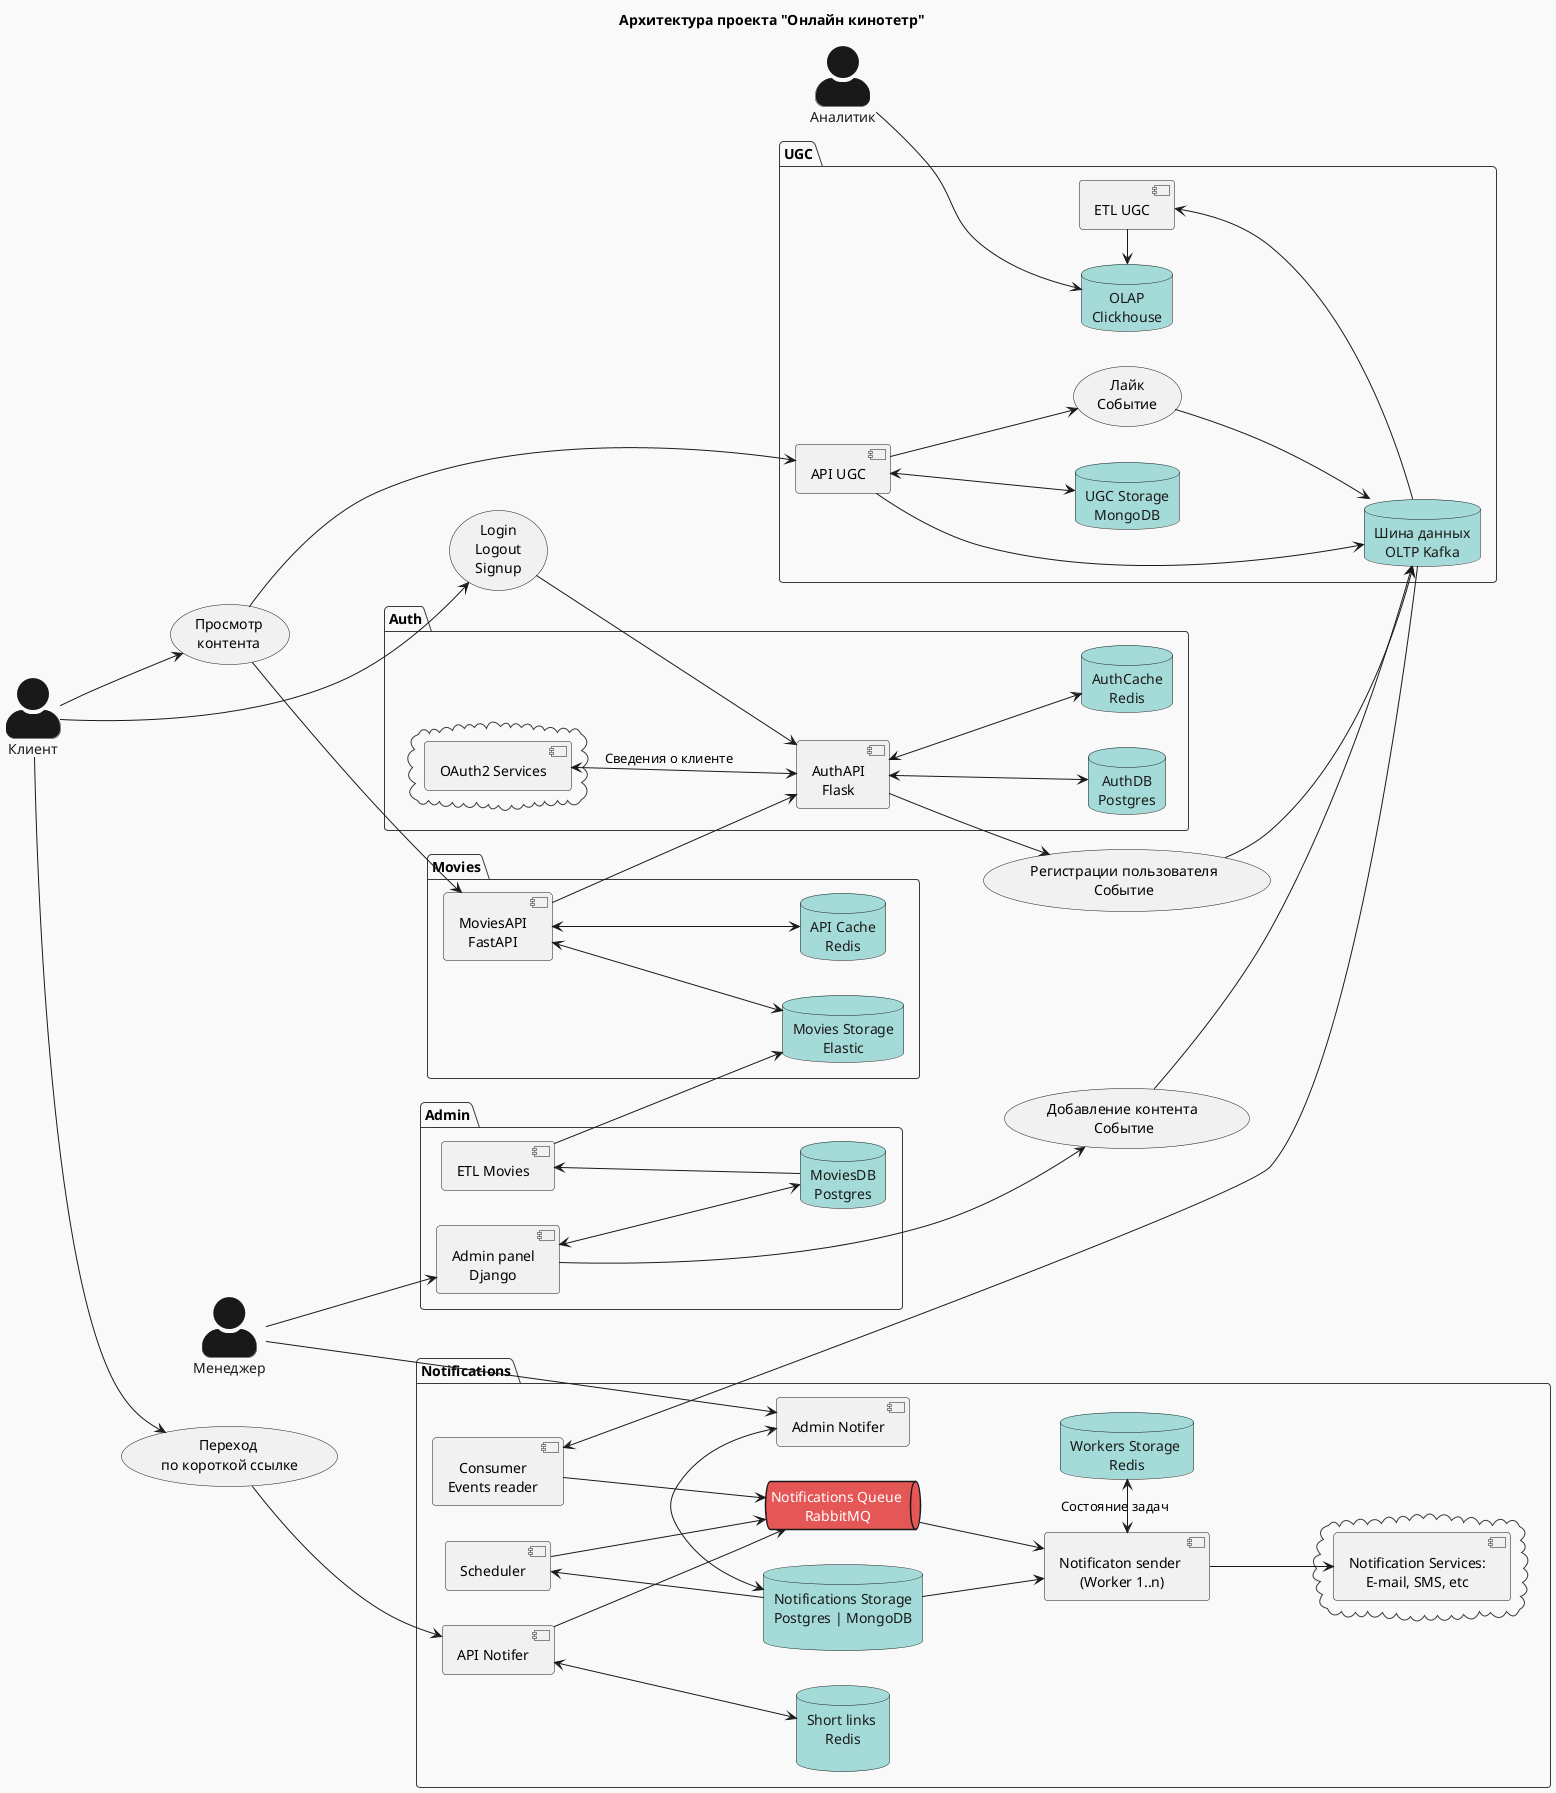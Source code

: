 @startuml
!theme mars
skinparam componentStyle uml2
skinparam actorStyle awesome
skinparam defaultTextAlignment center
left to right direction
' top to bottom direction

title Архитектура проекта "Онлайн кинотетр"

:Клиент: as CC
:Менеджер: as MC
:Аналитик: as AC 

usecase "Login\nLogout\nSignup" as auth
usecase "Просмотр\nконтента" as content
usecase "Переход \nпо короткой ссылке" as short_link
usecase "Добавление контента \nСобытие" as new_content
usecase "Регистрации пользователя\nСобытие" as new_user

CC --> auth
CC --> content
CC --> short_link


package Auth {
cloud {
[OAuth2 Services] as oauth2
}
[AuthAPI\nFlask] as AuthAPI
database "AuthCache\nRedis" as AuthCache
database "AuthDB\nPostgres" as AuthDB
AuthAPI <--> AuthCache
AuthAPI <--> AuthDB

oauth2 <--> AuthAPI: Cведения о клиенте
auth --> AuthAPI
}

package Movies {
[MoviesAPI\nFastAPI] as MoviesAPI
database "Movies Storage\nElastic" as ES
database "API Cache\nRedis" as redis
MoviesAPI <--> ES
MoviesAPI <--> redis
}
content --> MoviesAPI
MoviesAPI --> AuthAPI

package Admin {
component "Admin panel\nDjango" as Django
database "MoviesDB\nPostgres" as MoviesDB
Django <--> MoviesDB
[ETL Movies] as ETL1
ETL1 --> ES
ETL1 <-- MoviesDB
MC --> Django
}


package UGC {
[API UGC] as UGCAPI
database "Шина данных\nOLTP Kafka" as OLTP
database "UGC Storage\nMongoDB" as Mongo
usecase "Лайк\nСобытие" as like
UGCAPI --> OLTP
UGCAPI <--> Mongo
[ETL UGC] as ETLUGC
ETLUGC <-- OLTP
' note left of ETL_UGC : Перегрузка данных\nиз транзакционного хранилища\nв аналитическое
database "OLAP\nClickhouse" as OLAP
ETLUGC -left-> OLAP
}
content --> UGCAPI
AC --> OLAP

UGCAPI --> like

Django --> new_content
new_content --> OLTP
like --> OLTP



package Notifications {
cloud {
[Notification Services:\nE-mail, SMS, etc] as NotifService
}
[API Notifer] as APINotif
[Admin Notifer] as AdminNotif
[Consumer\nEvents reader] as ConsumerNotif
ConsumerNotif <-- OLTP
short_link --> APINotif
AuthAPI --> new_user
new_user --> OLTP

database "Notifications Storage\nPostgres | MongoDB\n" as NotifDB
AdminNotif <-> NotifDB

queue "Notifications Queue \nRabbitMQ" as NotifQueue
APINotif --> NotifQueue

[Notificaton sender \n(Worker 1..n)] as NotifSender1

NotifQueue --> NotifSender1

NotifDB --> NotifSender1

ConsumerNotif --> NotifQueue


NotifSender1 --> NotifService
database "Workers Storage \nRedis" as WorkerState
database "Short links \nRedis\n" as NotifRedis
APINotif <--> NotifRedis

NotifSender1 <-> WorkerState: Состояние задач

[Scheduler] as Scheduler
Scheduler <-- NotifDB
Scheduler --> NotifQueue
MC --> AdminNotif
}

@enduml